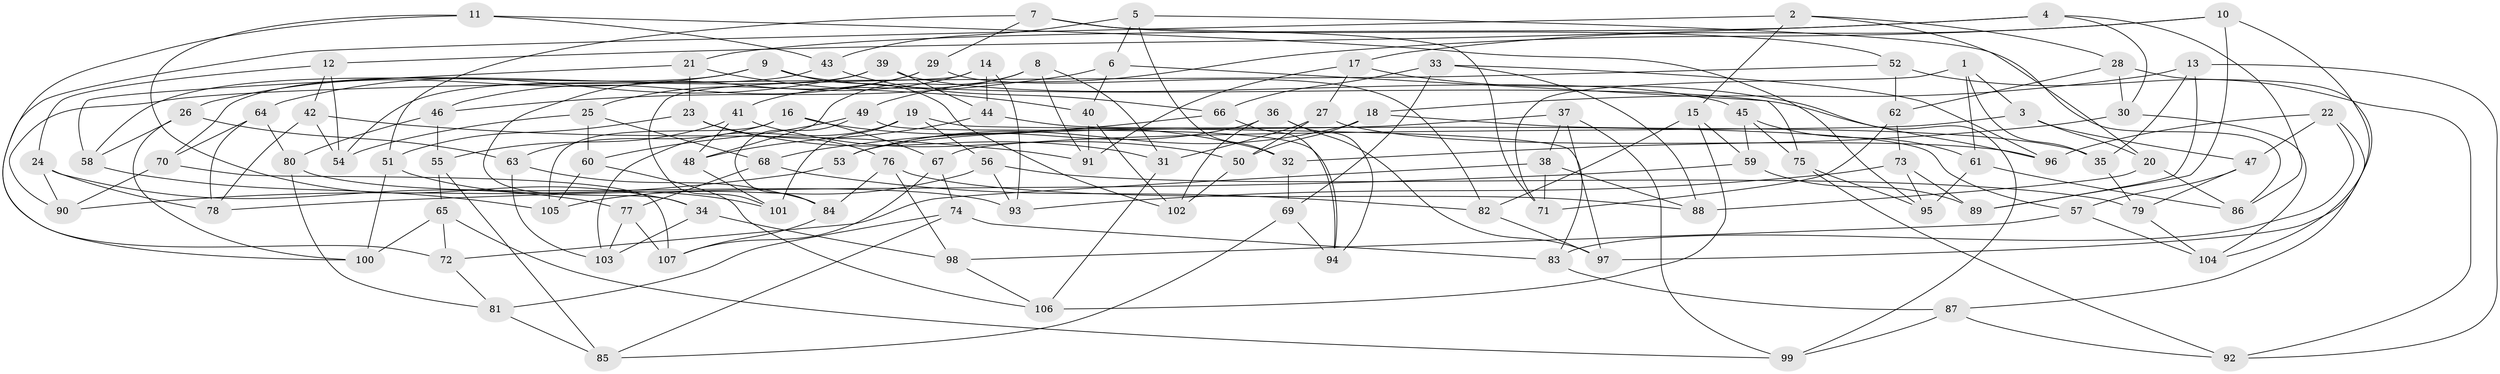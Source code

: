 // Generated by graph-tools (version 1.1) at 2025/59/03/09/25 04:59:19]
// undirected, 107 vertices, 214 edges
graph export_dot {
graph [start="1"]
  node [color=gray90,style=filled];
  1;
  2;
  3;
  4;
  5;
  6;
  7;
  8;
  9;
  10;
  11;
  12;
  13;
  14;
  15;
  16;
  17;
  18;
  19;
  20;
  21;
  22;
  23;
  24;
  25;
  26;
  27;
  28;
  29;
  30;
  31;
  32;
  33;
  34;
  35;
  36;
  37;
  38;
  39;
  40;
  41;
  42;
  43;
  44;
  45;
  46;
  47;
  48;
  49;
  50;
  51;
  52;
  53;
  54;
  55;
  56;
  57;
  58;
  59;
  60;
  61;
  62;
  63;
  64;
  65;
  66;
  67;
  68;
  69;
  70;
  71;
  72;
  73;
  74;
  75;
  76;
  77;
  78;
  79;
  80;
  81;
  82;
  83;
  84;
  85;
  86;
  87;
  88;
  89;
  90;
  91;
  92;
  93;
  94;
  95;
  96;
  97;
  98;
  99;
  100;
  101;
  102;
  103;
  104;
  105;
  106;
  107;
  1 -- 3;
  1 -- 71;
  1 -- 35;
  1 -- 61;
  2 -- 20;
  2 -- 15;
  2 -- 100;
  2 -- 28;
  3 -- 47;
  3 -- 20;
  3 -- 67;
  4 -- 86;
  4 -- 30;
  4 -- 21;
  4 -- 12;
  5 -- 43;
  5 -- 86;
  5 -- 32;
  5 -- 6;
  6 -- 75;
  6 -- 46;
  6 -- 40;
  7 -- 29;
  7 -- 52;
  7 -- 51;
  7 -- 71;
  8 -- 31;
  8 -- 48;
  8 -- 91;
  8 -- 41;
  9 -- 26;
  9 -- 102;
  9 -- 96;
  9 -- 58;
  10 -- 97;
  10 -- 89;
  10 -- 17;
  10 -- 49;
  11 -- 43;
  11 -- 95;
  11 -- 72;
  11 -- 34;
  12 -- 54;
  12 -- 42;
  12 -- 24;
  13 -- 89;
  13 -- 92;
  13 -- 18;
  13 -- 35;
  14 -- 101;
  14 -- 93;
  14 -- 44;
  14 -- 25;
  15 -- 59;
  15 -- 82;
  15 -- 106;
  16 -- 67;
  16 -- 32;
  16 -- 105;
  16 -- 63;
  17 -- 27;
  17 -- 99;
  17 -- 91;
  18 -- 35;
  18 -- 50;
  18 -- 53;
  19 -- 56;
  19 -- 103;
  19 -- 83;
  19 -- 101;
  20 -- 86;
  20 -- 88;
  21 -- 58;
  21 -- 40;
  21 -- 23;
  22 -- 47;
  22 -- 96;
  22 -- 83;
  22 -- 87;
  23 -- 31;
  23 -- 76;
  23 -- 51;
  24 -- 78;
  24 -- 90;
  24 -- 77;
  25 -- 68;
  25 -- 54;
  25 -- 60;
  26 -- 58;
  26 -- 100;
  26 -- 63;
  27 -- 96;
  27 -- 31;
  27 -- 50;
  28 -- 30;
  28 -- 62;
  28 -- 104;
  29 -- 34;
  29 -- 82;
  29 -- 46;
  30 -- 104;
  30 -- 32;
  31 -- 106;
  32 -- 69;
  33 -- 66;
  33 -- 96;
  33 -- 69;
  33 -- 88;
  34 -- 98;
  34 -- 103;
  35 -- 79;
  36 -- 53;
  36 -- 97;
  36 -- 94;
  36 -- 102;
  37 -- 99;
  37 -- 53;
  37 -- 38;
  37 -- 97;
  38 -- 88;
  38 -- 71;
  38 -- 72;
  39 -- 54;
  39 -- 64;
  39 -- 44;
  39 -- 45;
  40 -- 102;
  40 -- 91;
  41 -- 48;
  41 -- 55;
  41 -- 50;
  42 -- 91;
  42 -- 78;
  42 -- 54;
  43 -- 66;
  43 -- 70;
  44 -- 57;
  44 -- 48;
  45 -- 75;
  45 -- 59;
  45 -- 61;
  46 -- 80;
  46 -- 55;
  47 -- 79;
  47 -- 57;
  48 -- 101;
  49 -- 94;
  49 -- 60;
  49 -- 84;
  50 -- 102;
  51 -- 101;
  51 -- 100;
  52 -- 62;
  52 -- 90;
  52 -- 92;
  53 -- 90;
  55 -- 65;
  55 -- 85;
  56 -- 105;
  56 -- 79;
  56 -- 93;
  57 -- 98;
  57 -- 104;
  58 -- 105;
  59 -- 78;
  59 -- 89;
  60 -- 105;
  60 -- 106;
  61 -- 95;
  61 -- 86;
  62 -- 73;
  62 -- 71;
  63 -- 103;
  63 -- 84;
  64 -- 70;
  64 -- 80;
  64 -- 78;
  65 -- 99;
  65 -- 100;
  65 -- 72;
  66 -- 94;
  66 -- 68;
  67 -- 107;
  67 -- 74;
  68 -- 82;
  68 -- 77;
  69 -- 85;
  69 -- 94;
  70 -- 90;
  70 -- 107;
  72 -- 81;
  73 -- 93;
  73 -- 89;
  73 -- 95;
  74 -- 81;
  74 -- 85;
  74 -- 83;
  75 -- 95;
  75 -- 92;
  76 -- 88;
  76 -- 98;
  76 -- 84;
  77 -- 107;
  77 -- 103;
  79 -- 104;
  80 -- 81;
  80 -- 93;
  81 -- 85;
  82 -- 97;
  83 -- 87;
  84 -- 107;
  87 -- 92;
  87 -- 99;
  98 -- 106;
}
